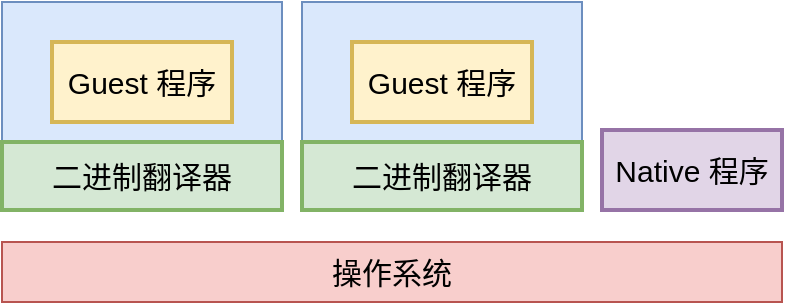 <mxfile version="17.4.2" type="device"><diagram id="6A33YNNAumB7MYZeX0kF" name="第 1 页"><mxGraphModel dx="1102" dy="1025" grid="1" gridSize="10" guides="1" tooltips="1" connect="1" arrows="1" fold="1" page="1" pageScale="1" pageWidth="1169" pageHeight="827" math="0" shadow="0"><root><mxCell id="0"/><mxCell id="1" parent="0"/><mxCell id="Ow_WIXItOcsbwUhfGyvj-1" value="" style="rounded=0;whiteSpace=wrap;html=1;fillColor=#dae8fc;strokeColor=#6c8ebf;" parent="1" vertex="1"><mxGeometry x="210" y="300" width="140" height="104" as="geometry"/></mxCell><mxCell id="HFxFIARsH69i7TdEn2C6-2" value="Guest 程序" style="rounded=0;whiteSpace=wrap;html=1;fillColor=#fff2cc;strokeColor=#d6b656;fontSize=15;gradientColor=none;strokeWidth=2;glass=0;sketch=0;shadow=0;" parent="1" vertex="1"><mxGeometry x="235" y="320" width="90" height="40" as="geometry"/></mxCell><mxCell id="n9rl7RwZf-Ijfp5aPGUd-1" value="操作系统" style="rounded=0;whiteSpace=wrap;html=1;fillColor=#f8cecc;strokeColor=#b85450;fontSize=15;" parent="1" vertex="1"><mxGeometry x="210" y="420" width="390" height="30" as="geometry"/></mxCell><mxCell id="n9rl7RwZf-Ijfp5aPGUd-3" value="二进制翻译器" style="text;html=1;strokeColor=#82b366;fillColor=#d5e8d4;align=center;verticalAlign=middle;whiteSpace=wrap;rounded=0;fontSize=15;strokeWidth=2;glass=0;sketch=0;shadow=0;" parent="1" vertex="1"><mxGeometry x="210" y="370" width="140" height="34" as="geometry"/></mxCell><mxCell id="U29LGmMIrEMWXaHA3hts-19" value="" style="rounded=0;whiteSpace=wrap;html=1;fillColor=#dae8fc;strokeColor=#6c8ebf;" vertex="1" parent="1"><mxGeometry x="360" y="300" width="140" height="104" as="geometry"/></mxCell><mxCell id="U29LGmMIrEMWXaHA3hts-20" value="Guest 程序" style="rounded=0;whiteSpace=wrap;html=1;fillColor=#fff2cc;strokeColor=#d6b656;fontSize=15;gradientColor=none;strokeWidth=2;glass=0;sketch=0;shadow=0;" vertex="1" parent="1"><mxGeometry x="385" y="320" width="90" height="40" as="geometry"/></mxCell><mxCell id="U29LGmMIrEMWXaHA3hts-21" value="二进制翻译器" style="text;html=1;strokeColor=#82b366;fillColor=#d5e8d4;align=center;verticalAlign=middle;whiteSpace=wrap;rounded=0;fontSize=15;strokeWidth=2;glass=0;sketch=0;shadow=0;" vertex="1" parent="1"><mxGeometry x="360" y="370" width="140" height="34" as="geometry"/></mxCell><mxCell id="U29LGmMIrEMWXaHA3hts-22" value="Native 程序" style="rounded=0;whiteSpace=wrap;html=1;fillColor=#e1d5e7;strokeColor=#9673a6;fontSize=15;strokeWidth=2;glass=0;sketch=0;shadow=0;" vertex="1" parent="1"><mxGeometry x="510" y="364" width="90" height="40" as="geometry"/></mxCell></root></mxGraphModel></diagram></mxfile>
